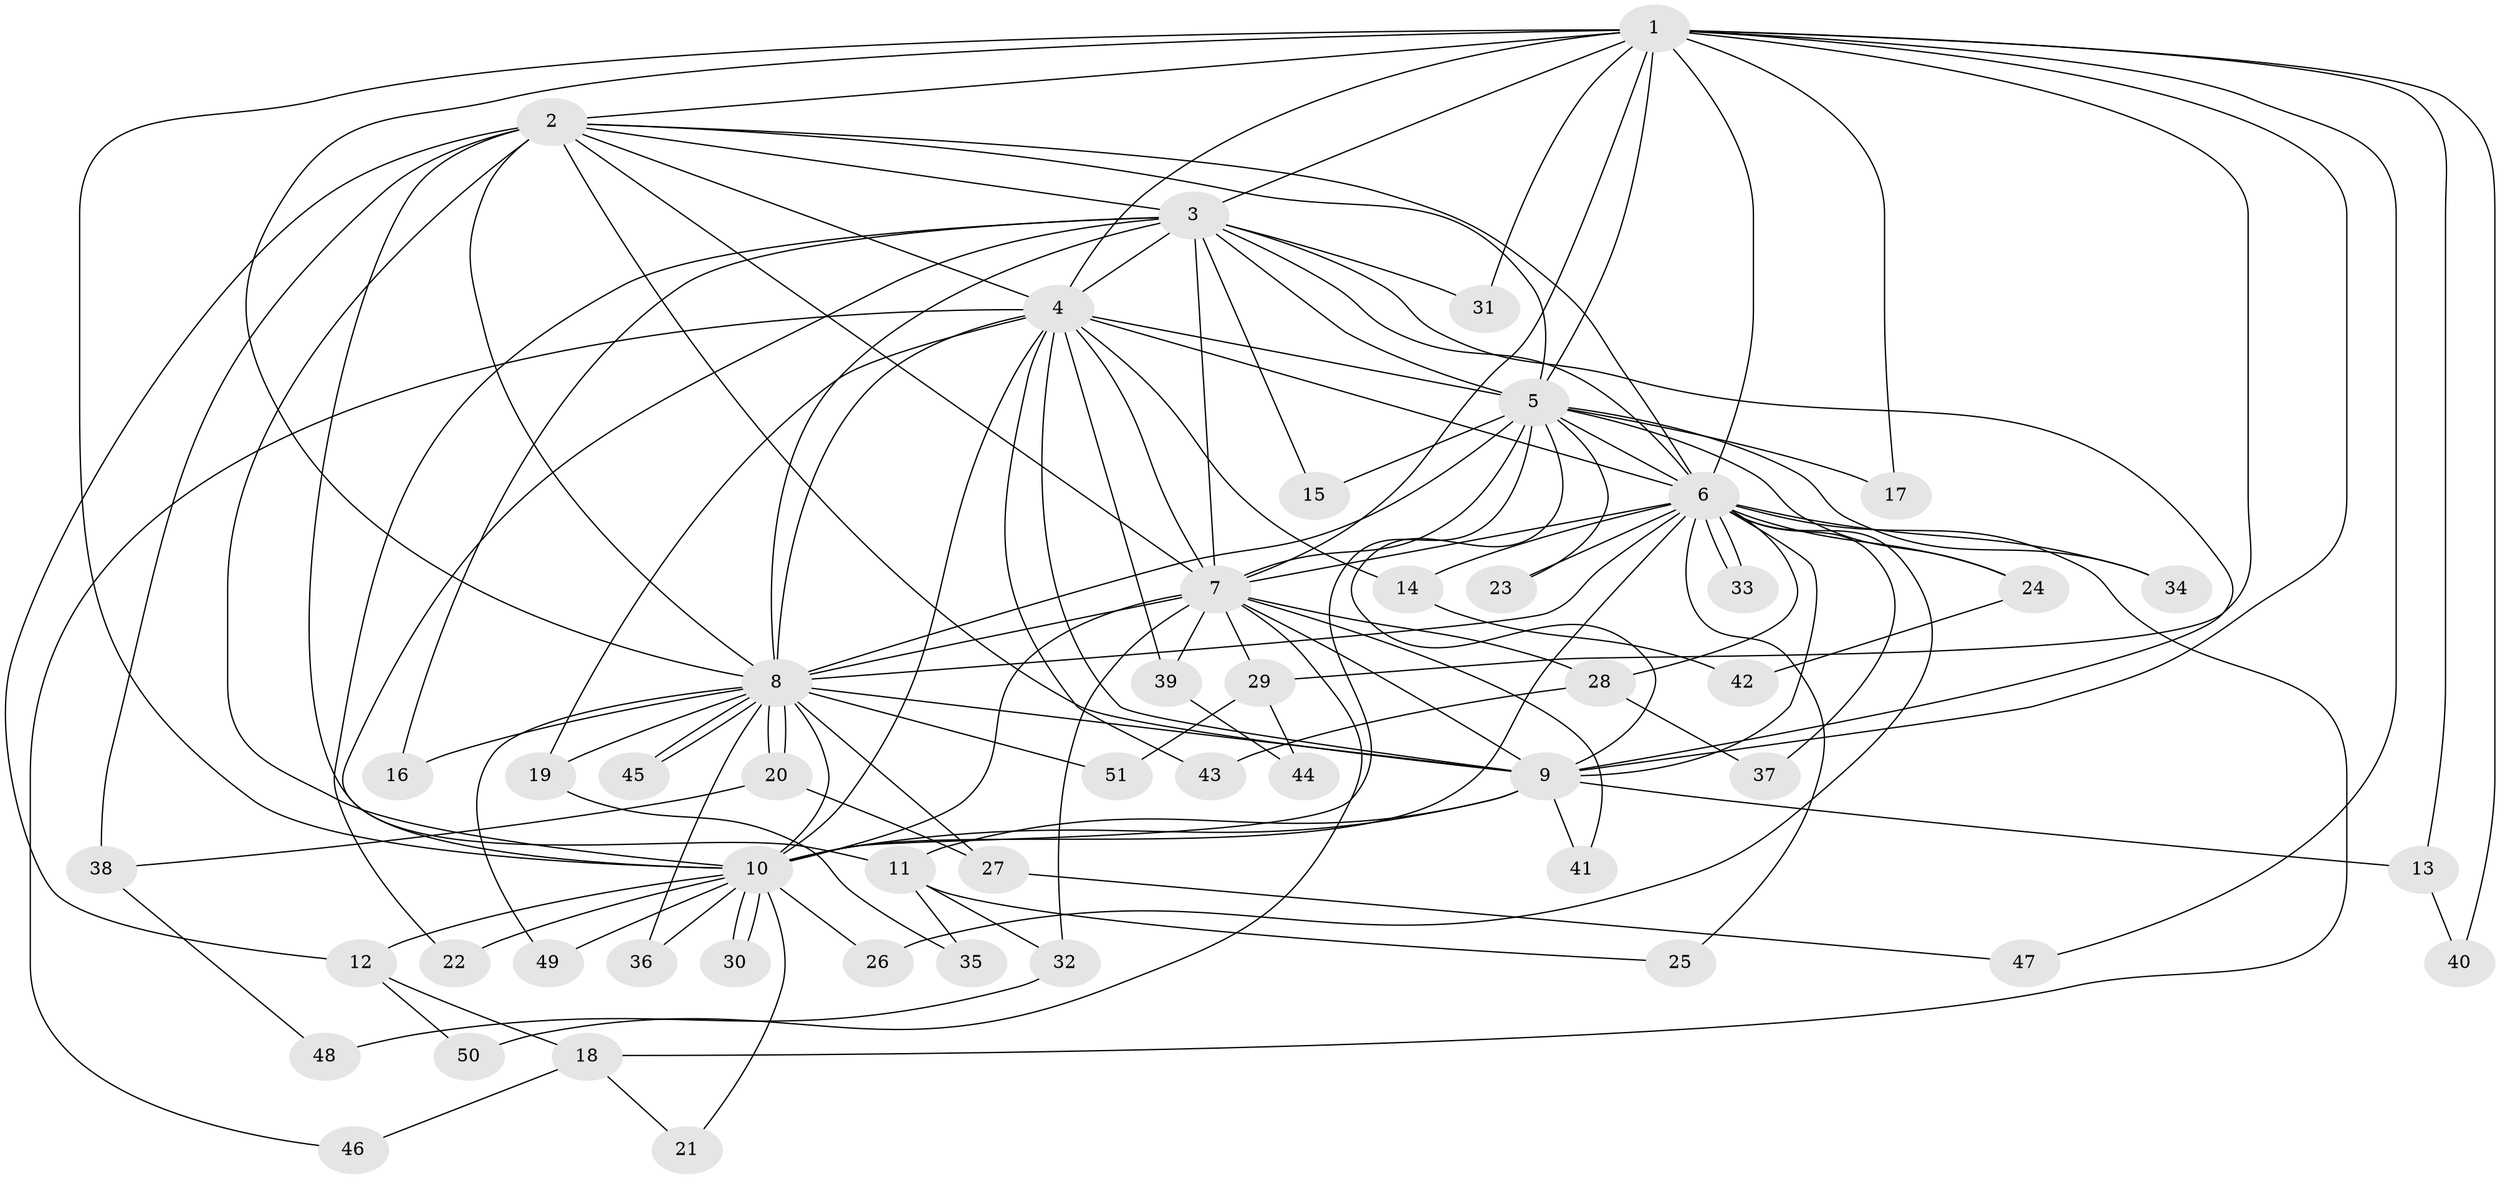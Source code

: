 // coarse degree distribution, {15: 0.04, 6: 0.04, 1: 0.32, 2: 0.44, 12: 0.04, 3: 0.04, 5: 0.04, 13: 0.04}
// Generated by graph-tools (version 1.1) at 2025/49/03/04/25 21:49:14]
// undirected, 51 vertices, 127 edges
graph export_dot {
graph [start="1"]
  node [color=gray90,style=filled];
  1;
  2;
  3;
  4;
  5;
  6;
  7;
  8;
  9;
  10;
  11;
  12;
  13;
  14;
  15;
  16;
  17;
  18;
  19;
  20;
  21;
  22;
  23;
  24;
  25;
  26;
  27;
  28;
  29;
  30;
  31;
  32;
  33;
  34;
  35;
  36;
  37;
  38;
  39;
  40;
  41;
  42;
  43;
  44;
  45;
  46;
  47;
  48;
  49;
  50;
  51;
  1 -- 2;
  1 -- 3;
  1 -- 4;
  1 -- 5;
  1 -- 6;
  1 -- 7;
  1 -- 8;
  1 -- 9;
  1 -- 10;
  1 -- 13;
  1 -- 17;
  1 -- 29;
  1 -- 31;
  1 -- 40;
  1 -- 47;
  2 -- 3;
  2 -- 4;
  2 -- 5;
  2 -- 6;
  2 -- 7;
  2 -- 8;
  2 -- 9;
  2 -- 10;
  2 -- 11;
  2 -- 12;
  2 -- 38;
  3 -- 4;
  3 -- 5;
  3 -- 6;
  3 -- 7;
  3 -- 8;
  3 -- 9;
  3 -- 10;
  3 -- 15;
  3 -- 16;
  3 -- 22;
  3 -- 31;
  4 -- 5;
  4 -- 6;
  4 -- 7;
  4 -- 8;
  4 -- 9;
  4 -- 10;
  4 -- 14;
  4 -- 19;
  4 -- 39;
  4 -- 43;
  4 -- 46;
  5 -- 6;
  5 -- 7;
  5 -- 8;
  5 -- 9;
  5 -- 10;
  5 -- 15;
  5 -- 17;
  5 -- 23;
  5 -- 24;
  5 -- 34;
  6 -- 7;
  6 -- 8;
  6 -- 9;
  6 -- 10;
  6 -- 14;
  6 -- 18;
  6 -- 23;
  6 -- 24;
  6 -- 25;
  6 -- 26;
  6 -- 28;
  6 -- 33;
  6 -- 33;
  6 -- 34;
  6 -- 37;
  7 -- 8;
  7 -- 9;
  7 -- 10;
  7 -- 28;
  7 -- 29;
  7 -- 32;
  7 -- 39;
  7 -- 41;
  7 -- 50;
  8 -- 9;
  8 -- 10;
  8 -- 16;
  8 -- 19;
  8 -- 20;
  8 -- 20;
  8 -- 27;
  8 -- 36;
  8 -- 45;
  8 -- 45;
  8 -- 49;
  8 -- 51;
  9 -- 10;
  9 -- 11;
  9 -- 13;
  9 -- 41;
  10 -- 12;
  10 -- 21;
  10 -- 22;
  10 -- 26;
  10 -- 30;
  10 -- 30;
  10 -- 36;
  10 -- 49;
  11 -- 25;
  11 -- 32;
  11 -- 35;
  12 -- 18;
  12 -- 50;
  13 -- 40;
  14 -- 42;
  18 -- 21;
  18 -- 46;
  19 -- 35;
  20 -- 27;
  20 -- 38;
  24 -- 42;
  27 -- 47;
  28 -- 37;
  28 -- 43;
  29 -- 44;
  29 -- 51;
  32 -- 48;
  38 -- 48;
  39 -- 44;
}
